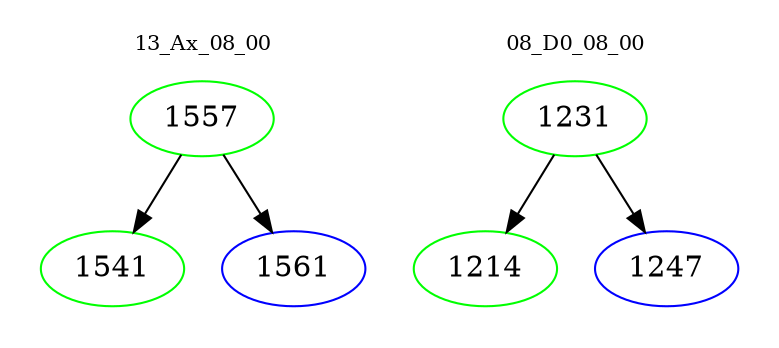 digraph{
subgraph cluster_0 {
color = white
label = "13_Ax_08_00";
fontsize=10;
T0_1557 [label="1557", color="green"]
T0_1557 -> T0_1541 [color="black"]
T0_1541 [label="1541", color="green"]
T0_1557 -> T0_1561 [color="black"]
T0_1561 [label="1561", color="blue"]
}
subgraph cluster_1 {
color = white
label = "08_D0_08_00";
fontsize=10;
T1_1231 [label="1231", color="green"]
T1_1231 -> T1_1214 [color="black"]
T1_1214 [label="1214", color="green"]
T1_1231 -> T1_1247 [color="black"]
T1_1247 [label="1247", color="blue"]
}
}
